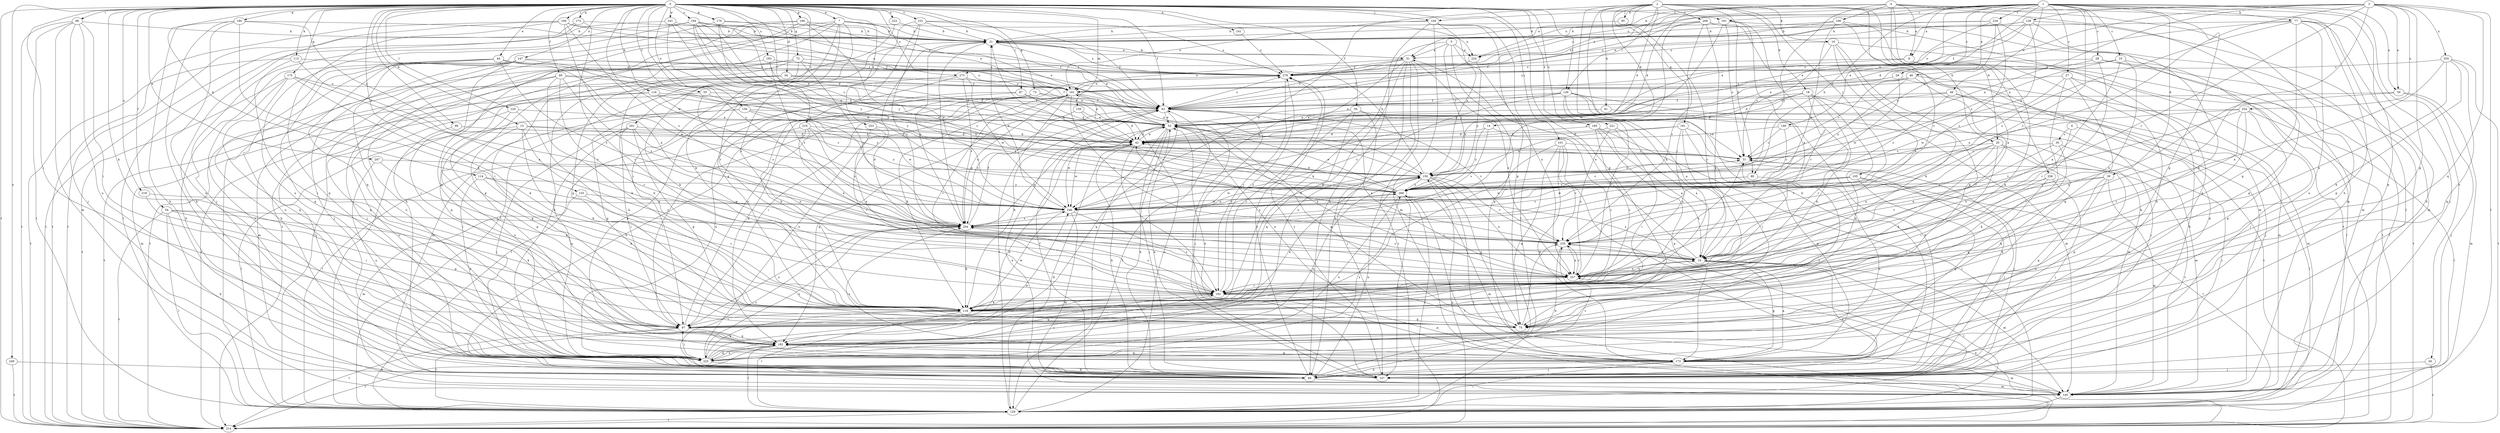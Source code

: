 strict digraph  {
0;
1;
2;
3;
4;
5;
6;
7;
8;
10;
13;
14;
16;
18;
20;
21;
23;
26;
27;
28;
29;
30;
31;
34;
39;
42;
44;
46;
49;
50;
51;
52;
54;
55;
56;
60;
63;
72;
73;
75;
77;
80;
81;
85;
86;
87;
96;
97;
98;
100;
101;
104;
105;
106;
107;
113;
114;
116;
118;
120;
126;
128;
129;
139;
140;
141;
147;
148;
150;
153;
156;
161;
166;
170;
172;
173;
175;
180;
181;
182;
185;
191;
192;
193;
194;
201;
204;
210;
214;
218;
221;
222;
224;
225;
231;
234;
235;
241;
246;
247;
249;
253;
254;
255;
256;
257;
268;
269;
273;
279;
0 -> 7  [label=a];
0 -> 13  [label=b];
0 -> 34  [label=d];
0 -> 44  [label=e];
0 -> 54  [label=f];
0 -> 55  [label=f];
0 -> 56  [label=f];
0 -> 60  [label=f];
0 -> 63  [label=f];
0 -> 72  [label=g];
0 -> 73  [label=g];
0 -> 75  [label=g];
0 -> 87  [label=i];
0 -> 96  [label=i];
0 -> 97  [label=i];
0 -> 98  [label=j];
0 -> 100  [label=j];
0 -> 101  [label=j];
0 -> 104  [label=j];
0 -> 113  [label=k];
0 -> 114  [label=k];
0 -> 116  [label=k];
0 -> 118  [label=k];
0 -> 120  [label=l];
0 -> 126  [label=l];
0 -> 139  [label=m];
0 -> 141  [label=n];
0 -> 147  [label=n];
0 -> 153  [label=o];
0 -> 156  [label=o];
0 -> 166  [label=p];
0 -> 170  [label=p];
0 -> 173  [label=q];
0 -> 175  [label=q];
0 -> 180  [label=q];
0 -> 185  [label=r];
0 -> 191  [label=r];
0 -> 193  [label=s];
0 -> 194  [label=s];
0 -> 201  [label=s];
0 -> 204  [label=s];
0 -> 210  [label=t];
0 -> 214  [label=t];
0 -> 218  [label=u];
0 -> 221  [label=u];
0 -> 222  [label=u];
0 -> 231  [label=v];
0 -> 241  [label=w];
0 -> 246  [label=w];
0 -> 247  [label=x];
0 -> 249  [label=x];
0 -> 253  [label=x];
0 -> 273  [label=z];
1 -> 8  [label=a];
1 -> 23  [label=c];
1 -> 26  [label=c];
1 -> 27  [label=c];
1 -> 28  [label=c];
1 -> 29  [label=c];
1 -> 39  [label=d];
1 -> 42  [label=d];
1 -> 46  [label=e];
1 -> 49  [label=e];
1 -> 50  [label=e];
1 -> 75  [label=g];
1 -> 77  [label=h];
1 -> 80  [label=h];
1 -> 104  [label=j];
1 -> 148  [label=n];
1 -> 172  [label=p];
1 -> 191  [label=r];
1 -> 234  [label=v];
1 -> 235  [label=v];
1 -> 273  [label=z];
1 -> 279  [label=z];
2 -> 14  [label=b];
2 -> 16  [label=b];
2 -> 18  [label=b];
2 -> 20  [label=b];
2 -> 42  [label=d];
2 -> 80  [label=h];
2 -> 81  [label=h];
2 -> 85  [label=h];
2 -> 86  [label=h];
2 -> 105  [label=j];
2 -> 118  [label=k];
2 -> 126  [label=l];
2 -> 161  [label=o];
2 -> 181  [label=q];
2 -> 224  [label=u];
2 -> 235  [label=v];
2 -> 268  [label=y];
3 -> 50  [label=e];
3 -> 51  [label=e];
3 -> 63  [label=f];
3 -> 75  [label=g];
3 -> 128  [label=l];
3 -> 129  [label=l];
3 -> 150  [label=n];
3 -> 182  [label=q];
3 -> 192  [label=r];
3 -> 204  [label=s];
3 -> 235  [label=v];
3 -> 254  [label=x];
3 -> 255  [label=x];
4 -> 8  [label=a];
4 -> 20  [label=b];
4 -> 21  [label=b];
4 -> 42  [label=d];
4 -> 86  [label=h];
4 -> 106  [label=j];
4 -> 129  [label=l];
4 -> 140  [label=m];
4 -> 224  [label=u];
4 -> 256  [label=x];
4 -> 269  [label=y];
5 -> 51  [label=e];
5 -> 118  [label=k];
5 -> 172  [label=p];
5 -> 224  [label=u];
5 -> 257  [label=x];
5 -> 269  [label=y];
6 -> 30  [label=c];
6 -> 129  [label=l];
6 -> 257  [label=x];
7 -> 21  [label=b];
7 -> 63  [label=f];
7 -> 86  [label=h];
7 -> 97  [label=i];
7 -> 118  [label=k];
7 -> 129  [label=l];
7 -> 192  [label=r];
7 -> 224  [label=u];
7 -> 257  [label=x];
8 -> 118  [label=k];
8 -> 129  [label=l];
8 -> 161  [label=o];
8 -> 279  [label=z];
10 -> 51  [label=e];
10 -> 129  [label=l];
10 -> 140  [label=m];
10 -> 172  [label=p];
10 -> 204  [label=s];
10 -> 257  [label=x];
10 -> 269  [label=y];
13 -> 31  [label=c];
13 -> 42  [label=d];
13 -> 75  [label=g];
13 -> 118  [label=k];
13 -> 129  [label=l];
13 -> 192  [label=r];
14 -> 42  [label=d];
14 -> 192  [label=r];
14 -> 204  [label=s];
14 -> 269  [label=y];
16 -> 10  [label=a];
16 -> 31  [label=c];
16 -> 51  [label=e];
16 -> 75  [label=g];
16 -> 118  [label=k];
16 -> 214  [label=t];
18 -> 42  [label=d];
18 -> 63  [label=f];
18 -> 107  [label=j];
18 -> 118  [label=k];
18 -> 150  [label=n];
18 -> 182  [label=q];
18 -> 192  [label=r];
20 -> 10  [label=a];
20 -> 31  [label=c];
20 -> 97  [label=i];
20 -> 118  [label=k];
20 -> 172  [label=p];
20 -> 182  [label=q];
20 -> 235  [label=v];
21 -> 51  [label=e];
21 -> 52  [label=e];
21 -> 204  [label=s];
21 -> 279  [label=z];
23 -> 10  [label=a];
23 -> 31  [label=c];
23 -> 75  [label=g];
23 -> 257  [label=x];
23 -> 279  [label=z];
26 -> 107  [label=j];
26 -> 214  [label=t];
27 -> 75  [label=g];
27 -> 86  [label=h];
27 -> 97  [label=i];
27 -> 107  [label=j];
27 -> 161  [label=o];
27 -> 246  [label=w];
28 -> 52  [label=e];
28 -> 129  [label=l];
28 -> 192  [label=r];
28 -> 214  [label=t];
28 -> 279  [label=z];
29 -> 161  [label=o];
29 -> 172  [label=p];
29 -> 246  [label=w];
30 -> 10  [label=a];
30 -> 31  [label=c];
30 -> 107  [label=j];
30 -> 118  [label=k];
31 -> 107  [label=j];
31 -> 150  [label=n];
31 -> 257  [label=x];
34 -> 52  [label=e];
34 -> 63  [label=f];
34 -> 118  [label=k];
34 -> 161  [label=o];
34 -> 182  [label=q];
34 -> 214  [label=t];
39 -> 140  [label=m];
39 -> 182  [label=q];
39 -> 225  [label=u];
39 -> 235  [label=v];
39 -> 269  [label=y];
42 -> 31  [label=c];
42 -> 52  [label=e];
42 -> 86  [label=h];
42 -> 192  [label=r];
42 -> 246  [label=w];
44 -> 86  [label=h];
44 -> 150  [label=n];
44 -> 182  [label=q];
44 -> 204  [label=s];
44 -> 225  [label=u];
44 -> 246  [label=w];
44 -> 279  [label=z];
46 -> 31  [label=c];
46 -> 42  [label=d];
46 -> 140  [label=m];
46 -> 161  [label=o];
46 -> 192  [label=r];
46 -> 269  [label=y];
49 -> 42  [label=d];
49 -> 63  [label=f];
49 -> 107  [label=j];
49 -> 140  [label=m];
49 -> 269  [label=y];
50 -> 63  [label=f];
50 -> 107  [label=j];
50 -> 140  [label=m];
50 -> 257  [label=x];
51 -> 21  [label=b];
51 -> 63  [label=f];
51 -> 86  [label=h];
51 -> 118  [label=k];
51 -> 161  [label=o];
51 -> 214  [label=t];
51 -> 225  [label=u];
51 -> 246  [label=w];
51 -> 257  [label=x];
51 -> 279  [label=z];
52 -> 42  [label=d];
52 -> 75  [label=g];
52 -> 86  [label=h];
52 -> 107  [label=j];
52 -> 129  [label=l];
52 -> 246  [label=w];
52 -> 257  [label=x];
54 -> 75  [label=g];
54 -> 86  [label=h];
54 -> 118  [label=k];
54 -> 129  [label=l];
54 -> 204  [label=s];
54 -> 214  [label=t];
55 -> 31  [label=c];
55 -> 63  [label=f];
55 -> 140  [label=m];
55 -> 204  [label=s];
56 -> 31  [label=c];
56 -> 52  [label=e];
56 -> 107  [label=j];
56 -> 182  [label=q];
56 -> 192  [label=r];
60 -> 52  [label=e];
60 -> 118  [label=k];
60 -> 140  [label=m];
60 -> 161  [label=o];
60 -> 182  [label=q];
60 -> 192  [label=r];
60 -> 204  [label=s];
63 -> 52  [label=e];
63 -> 107  [label=j];
63 -> 118  [label=k];
63 -> 182  [label=q];
63 -> 204  [label=s];
63 -> 235  [label=v];
63 -> 257  [label=x];
63 -> 279  [label=z];
72 -> 75  [label=g];
72 -> 107  [label=j];
72 -> 118  [label=k];
72 -> 129  [label=l];
72 -> 150  [label=n];
72 -> 204  [label=s];
72 -> 279  [label=z];
73 -> 52  [label=e];
73 -> 63  [label=f];
73 -> 86  [label=h];
73 -> 182  [label=q];
73 -> 225  [label=u];
75 -> 52  [label=e];
75 -> 235  [label=v];
77 -> 21  [label=b];
77 -> 52  [label=e];
77 -> 75  [label=g];
77 -> 86  [label=h];
77 -> 107  [label=j];
77 -> 172  [label=p];
77 -> 204  [label=s];
77 -> 225  [label=u];
80 -> 225  [label=u];
80 -> 246  [label=w];
80 -> 269  [label=y];
81 -> 52  [label=e];
81 -> 140  [label=m];
85 -> 21  [label=b];
85 -> 192  [label=r];
86 -> 10  [label=a];
86 -> 63  [label=f];
86 -> 140  [label=m];
86 -> 150  [label=n];
86 -> 204  [label=s];
86 -> 235  [label=v];
86 -> 279  [label=z];
87 -> 42  [label=d];
87 -> 63  [label=f];
87 -> 118  [label=k];
87 -> 129  [label=l];
96 -> 21  [label=b];
96 -> 97  [label=i];
96 -> 107  [label=j];
96 -> 129  [label=l];
96 -> 140  [label=m];
96 -> 214  [label=t];
96 -> 225  [label=u];
97 -> 129  [label=l];
97 -> 150  [label=n];
97 -> 182  [label=q];
97 -> 204  [label=s];
97 -> 214  [label=t];
97 -> 279  [label=z];
98 -> 42  [label=d];
98 -> 97  [label=i];
100 -> 10  [label=a];
100 -> 21  [label=b];
100 -> 63  [label=f];
100 -> 86  [label=h];
100 -> 172  [label=p];
100 -> 204  [label=s];
100 -> 214  [label=t];
101 -> 31  [label=c];
101 -> 97  [label=i];
101 -> 107  [label=j];
101 -> 172  [label=p];
101 -> 182  [label=q];
101 -> 235  [label=v];
104 -> 21  [label=b];
104 -> 75  [label=g];
104 -> 86  [label=h];
104 -> 129  [label=l];
104 -> 140  [label=m];
104 -> 150  [label=n];
104 -> 246  [label=w];
105 -> 107  [label=j];
105 -> 129  [label=l];
105 -> 172  [label=p];
105 -> 204  [label=s];
105 -> 246  [label=w];
105 -> 269  [label=y];
106 -> 10  [label=a];
106 -> 21  [label=b];
106 -> 172  [label=p];
106 -> 246  [label=w];
106 -> 279  [label=z];
107 -> 21  [label=b];
107 -> 52  [label=e];
107 -> 279  [label=z];
113 -> 10  [label=a];
113 -> 97  [label=i];
113 -> 214  [label=t];
113 -> 279  [label=z];
114 -> 118  [label=k];
114 -> 225  [label=u];
114 -> 257  [label=x];
114 -> 269  [label=y];
116 -> 63  [label=f];
116 -> 107  [label=j];
116 -> 150  [label=n];
116 -> 214  [label=t];
116 -> 269  [label=y];
118 -> 75  [label=g];
118 -> 97  [label=i];
118 -> 129  [label=l];
118 -> 246  [label=w];
120 -> 52  [label=e];
120 -> 75  [label=g];
120 -> 118  [label=k];
120 -> 225  [label=u];
126 -> 10  [label=a];
126 -> 52  [label=e];
126 -> 63  [label=f];
126 -> 86  [label=h];
126 -> 140  [label=m];
126 -> 204  [label=s];
126 -> 214  [label=t];
126 -> 257  [label=x];
128 -> 21  [label=b];
128 -> 52  [label=e];
128 -> 118  [label=k];
128 -> 140  [label=m];
128 -> 150  [label=n];
128 -> 161  [label=o];
128 -> 279  [label=z];
129 -> 42  [label=d];
129 -> 63  [label=f];
129 -> 161  [label=o];
129 -> 214  [label=t];
129 -> 235  [label=v];
139 -> 42  [label=d];
139 -> 52  [label=e];
139 -> 182  [label=q];
140 -> 31  [label=c];
140 -> 52  [label=e];
140 -> 129  [label=l];
141 -> 279  [label=z];
147 -> 86  [label=h];
147 -> 97  [label=i];
147 -> 107  [label=j];
147 -> 129  [label=l];
147 -> 161  [label=o];
147 -> 225  [label=u];
147 -> 269  [label=y];
147 -> 279  [label=z];
148 -> 31  [label=c];
148 -> 42  [label=d];
148 -> 140  [label=m];
148 -> 269  [label=y];
150 -> 21  [label=b];
150 -> 52  [label=e];
150 -> 75  [label=g];
150 -> 214  [label=t];
150 -> 225  [label=u];
150 -> 235  [label=v];
150 -> 246  [label=w];
150 -> 257  [label=x];
150 -> 269  [label=y];
153 -> 140  [label=m];
153 -> 192  [label=r];
153 -> 246  [label=w];
156 -> 52  [label=e];
156 -> 75  [label=g];
156 -> 225  [label=u];
156 -> 246  [label=w];
156 -> 269  [label=y];
161 -> 63  [label=f];
161 -> 97  [label=i];
161 -> 107  [label=j];
161 -> 118  [label=k];
161 -> 129  [label=l];
161 -> 192  [label=r];
161 -> 204  [label=s];
161 -> 235  [label=v];
166 -> 21  [label=b];
166 -> 52  [label=e];
166 -> 172  [label=p];
166 -> 182  [label=q];
166 -> 214  [label=t];
166 -> 246  [label=w];
170 -> 21  [label=b];
170 -> 42  [label=d];
170 -> 161  [label=o];
170 -> 182  [label=q];
170 -> 246  [label=w];
172 -> 10  [label=a];
172 -> 52  [label=e];
172 -> 86  [label=h];
172 -> 107  [label=j];
172 -> 129  [label=l];
172 -> 140  [label=m];
172 -> 182  [label=q];
172 -> 204  [label=s];
173 -> 21  [label=b];
173 -> 129  [label=l];
173 -> 192  [label=r];
173 -> 214  [label=t];
175 -> 118  [label=k];
175 -> 161  [label=o];
175 -> 182  [label=q];
175 -> 214  [label=t];
175 -> 225  [label=u];
175 -> 235  [label=v];
180 -> 21  [label=b];
180 -> 42  [label=d];
180 -> 86  [label=h];
180 -> 107  [label=j];
180 -> 118  [label=k];
180 -> 225  [label=u];
181 -> 42  [label=d];
181 -> 86  [label=h];
181 -> 97  [label=i];
181 -> 150  [label=n];
181 -> 172  [label=p];
181 -> 257  [label=x];
182 -> 129  [label=l];
182 -> 172  [label=p];
182 -> 214  [label=t];
182 -> 225  [label=u];
185 -> 10  [label=a];
185 -> 42  [label=d];
185 -> 129  [label=l];
185 -> 172  [label=p];
185 -> 192  [label=r];
191 -> 10  [label=a];
191 -> 21  [label=b];
191 -> 31  [label=c];
191 -> 86  [label=h];
191 -> 192  [label=r];
191 -> 246  [label=w];
192 -> 118  [label=k];
192 -> 172  [label=p];
192 -> 182  [label=q];
192 -> 204  [label=s];
192 -> 279  [label=z];
193 -> 42  [label=d];
193 -> 204  [label=s];
193 -> 214  [label=t];
193 -> 279  [label=z];
194 -> 21  [label=b];
194 -> 31  [label=c];
194 -> 42  [label=d];
194 -> 107  [label=j];
194 -> 150  [label=n];
194 -> 161  [label=o];
194 -> 225  [label=u];
194 -> 269  [label=y];
194 -> 279  [label=z];
201 -> 42  [label=d];
201 -> 75  [label=g];
201 -> 97  [label=i];
201 -> 107  [label=j];
201 -> 225  [label=u];
201 -> 257  [label=x];
204 -> 21  [label=b];
204 -> 42  [label=d];
204 -> 63  [label=f];
204 -> 118  [label=k];
204 -> 150  [label=n];
204 -> 225  [label=u];
204 -> 235  [label=v];
204 -> 269  [label=y];
210 -> 10  [label=a];
210 -> 42  [label=d];
210 -> 97  [label=i];
210 -> 129  [label=l];
210 -> 204  [label=s];
210 -> 269  [label=y];
214 -> 150  [label=n];
214 -> 257  [label=x];
218 -> 97  [label=i];
218 -> 246  [label=w];
221 -> 10  [label=a];
221 -> 42  [label=d];
221 -> 97  [label=i];
221 -> 257  [label=x];
222 -> 21  [label=b];
222 -> 129  [label=l];
224 -> 63  [label=f];
224 -> 269  [label=y];
225 -> 31  [label=c];
225 -> 42  [label=d];
225 -> 86  [label=h];
225 -> 97  [label=i];
225 -> 118  [label=k];
225 -> 161  [label=o];
225 -> 182  [label=q];
225 -> 192  [label=r];
225 -> 246  [label=w];
225 -> 269  [label=y];
231 -> 21  [label=b];
231 -> 63  [label=f];
231 -> 75  [label=g];
231 -> 97  [label=i];
231 -> 235  [label=v];
231 -> 279  [label=z];
234 -> 21  [label=b];
234 -> 52  [label=e];
234 -> 140  [label=m];
234 -> 150  [label=n];
234 -> 204  [label=s];
234 -> 279  [label=z];
235 -> 10  [label=a];
235 -> 42  [label=d];
235 -> 86  [label=h];
235 -> 257  [label=x];
241 -> 21  [label=b];
241 -> 63  [label=f];
241 -> 214  [label=t];
241 -> 246  [label=w];
241 -> 269  [label=y];
246 -> 21  [label=b];
246 -> 140  [label=m];
246 -> 192  [label=r];
246 -> 204  [label=s];
246 -> 269  [label=y];
247 -> 118  [label=k];
247 -> 150  [label=n];
247 -> 225  [label=u];
249 -> 86  [label=h];
249 -> 214  [label=t];
253 -> 42  [label=d];
253 -> 192  [label=r];
253 -> 257  [label=x];
254 -> 52  [label=e];
254 -> 75  [label=g];
254 -> 118  [label=k];
254 -> 129  [label=l];
254 -> 150  [label=n];
254 -> 192  [label=r];
254 -> 235  [label=v];
255 -> 10  [label=a];
255 -> 118  [label=k];
255 -> 182  [label=q];
255 -> 214  [label=t];
255 -> 257  [label=x];
255 -> 279  [label=z];
256 -> 75  [label=g];
256 -> 97  [label=i];
256 -> 107  [label=j];
256 -> 269  [label=y];
257 -> 10  [label=a];
257 -> 21  [label=b];
257 -> 192  [label=r];
257 -> 235  [label=v];
268 -> 21  [label=b];
268 -> 63  [label=f];
268 -> 118  [label=k];
268 -> 140  [label=m];
268 -> 204  [label=s];
268 -> 214  [label=t];
268 -> 235  [label=v];
269 -> 21  [label=b];
269 -> 31  [label=c];
269 -> 42  [label=d];
269 -> 52  [label=e];
269 -> 107  [label=j];
269 -> 129  [label=l];
269 -> 140  [label=m];
269 -> 214  [label=t];
269 -> 225  [label=u];
269 -> 246  [label=w];
273 -> 140  [label=m];
273 -> 161  [label=o];
273 -> 172  [label=p];
273 -> 204  [label=s];
273 -> 246  [label=w];
279 -> 161  [label=o];
279 -> 192  [label=r];
}
